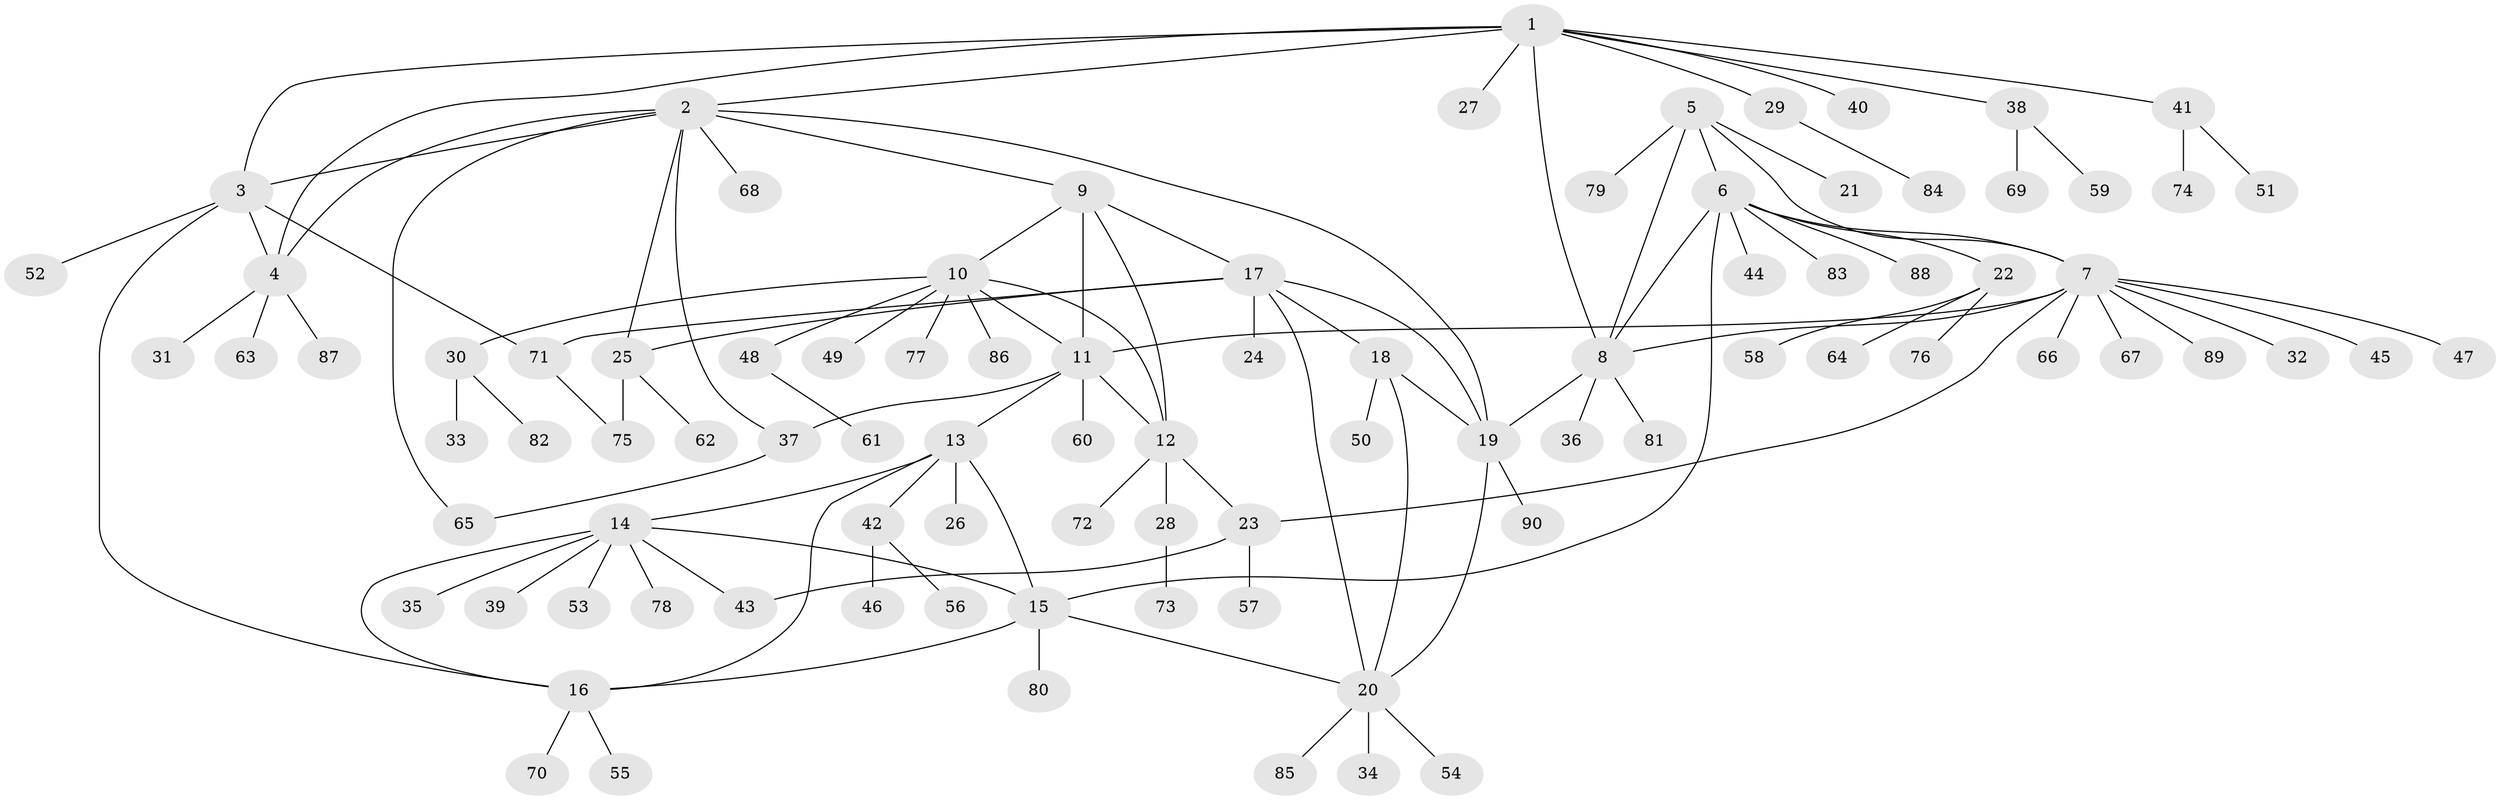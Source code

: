 // coarse degree distribution, {7: 0.07936507936507936, 8: 0.031746031746031744, 4: 0.015873015873015872, 10: 0.015873015873015872, 6: 0.06349206349206349, 5: 0.06349206349206349, 3: 0.047619047619047616, 1: 0.5714285714285714, 2: 0.1111111111111111}
// Generated by graph-tools (version 1.1) at 2025/42/03/06/25 10:42:10]
// undirected, 90 vertices, 117 edges
graph export_dot {
graph [start="1"]
  node [color=gray90,style=filled];
  1;
  2;
  3;
  4;
  5;
  6;
  7;
  8;
  9;
  10;
  11;
  12;
  13;
  14;
  15;
  16;
  17;
  18;
  19;
  20;
  21;
  22;
  23;
  24;
  25;
  26;
  27;
  28;
  29;
  30;
  31;
  32;
  33;
  34;
  35;
  36;
  37;
  38;
  39;
  40;
  41;
  42;
  43;
  44;
  45;
  46;
  47;
  48;
  49;
  50;
  51;
  52;
  53;
  54;
  55;
  56;
  57;
  58;
  59;
  60;
  61;
  62;
  63;
  64;
  65;
  66;
  67;
  68;
  69;
  70;
  71;
  72;
  73;
  74;
  75;
  76;
  77;
  78;
  79;
  80;
  81;
  82;
  83;
  84;
  85;
  86;
  87;
  88;
  89;
  90;
  1 -- 2;
  1 -- 3;
  1 -- 4;
  1 -- 8;
  1 -- 27;
  1 -- 29;
  1 -- 38;
  1 -- 40;
  1 -- 41;
  2 -- 3;
  2 -- 4;
  2 -- 9;
  2 -- 19;
  2 -- 25;
  2 -- 37;
  2 -- 65;
  2 -- 68;
  3 -- 4;
  3 -- 16;
  3 -- 52;
  3 -- 71;
  4 -- 31;
  4 -- 63;
  4 -- 87;
  5 -- 6;
  5 -- 7;
  5 -- 8;
  5 -- 21;
  5 -- 79;
  6 -- 7;
  6 -- 8;
  6 -- 15;
  6 -- 22;
  6 -- 44;
  6 -- 83;
  6 -- 88;
  7 -- 8;
  7 -- 11;
  7 -- 23;
  7 -- 32;
  7 -- 45;
  7 -- 47;
  7 -- 66;
  7 -- 67;
  7 -- 89;
  8 -- 19;
  8 -- 36;
  8 -- 81;
  9 -- 10;
  9 -- 11;
  9 -- 12;
  9 -- 17;
  10 -- 11;
  10 -- 12;
  10 -- 30;
  10 -- 48;
  10 -- 49;
  10 -- 77;
  10 -- 86;
  11 -- 12;
  11 -- 13;
  11 -- 37;
  11 -- 60;
  12 -- 23;
  12 -- 28;
  12 -- 72;
  13 -- 14;
  13 -- 15;
  13 -- 16;
  13 -- 26;
  13 -- 42;
  14 -- 15;
  14 -- 16;
  14 -- 35;
  14 -- 39;
  14 -- 43;
  14 -- 53;
  14 -- 78;
  15 -- 16;
  15 -- 20;
  15 -- 80;
  16 -- 55;
  16 -- 70;
  17 -- 18;
  17 -- 19;
  17 -- 20;
  17 -- 24;
  17 -- 25;
  17 -- 71;
  18 -- 19;
  18 -- 20;
  18 -- 50;
  19 -- 20;
  19 -- 90;
  20 -- 34;
  20 -- 54;
  20 -- 85;
  22 -- 58;
  22 -- 64;
  22 -- 76;
  23 -- 43;
  23 -- 57;
  25 -- 62;
  25 -- 75;
  28 -- 73;
  29 -- 84;
  30 -- 33;
  30 -- 82;
  37 -- 65;
  38 -- 59;
  38 -- 69;
  41 -- 51;
  41 -- 74;
  42 -- 46;
  42 -- 56;
  48 -- 61;
  71 -- 75;
}
